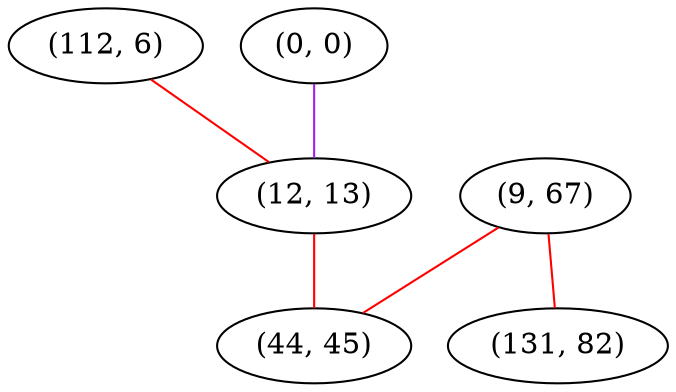 graph "" {
"(112, 6)";
"(0, 0)";
"(12, 13)";
"(9, 67)";
"(44, 45)";
"(131, 82)";
"(112, 6)" -- "(12, 13)"  [color=red, key=0, weight=1];
"(0, 0)" -- "(12, 13)"  [color=purple, key=0, weight=4];
"(12, 13)" -- "(44, 45)"  [color=red, key=0, weight=1];
"(9, 67)" -- "(44, 45)"  [color=red, key=0, weight=1];
"(9, 67)" -- "(131, 82)"  [color=red, key=0, weight=1];
}
